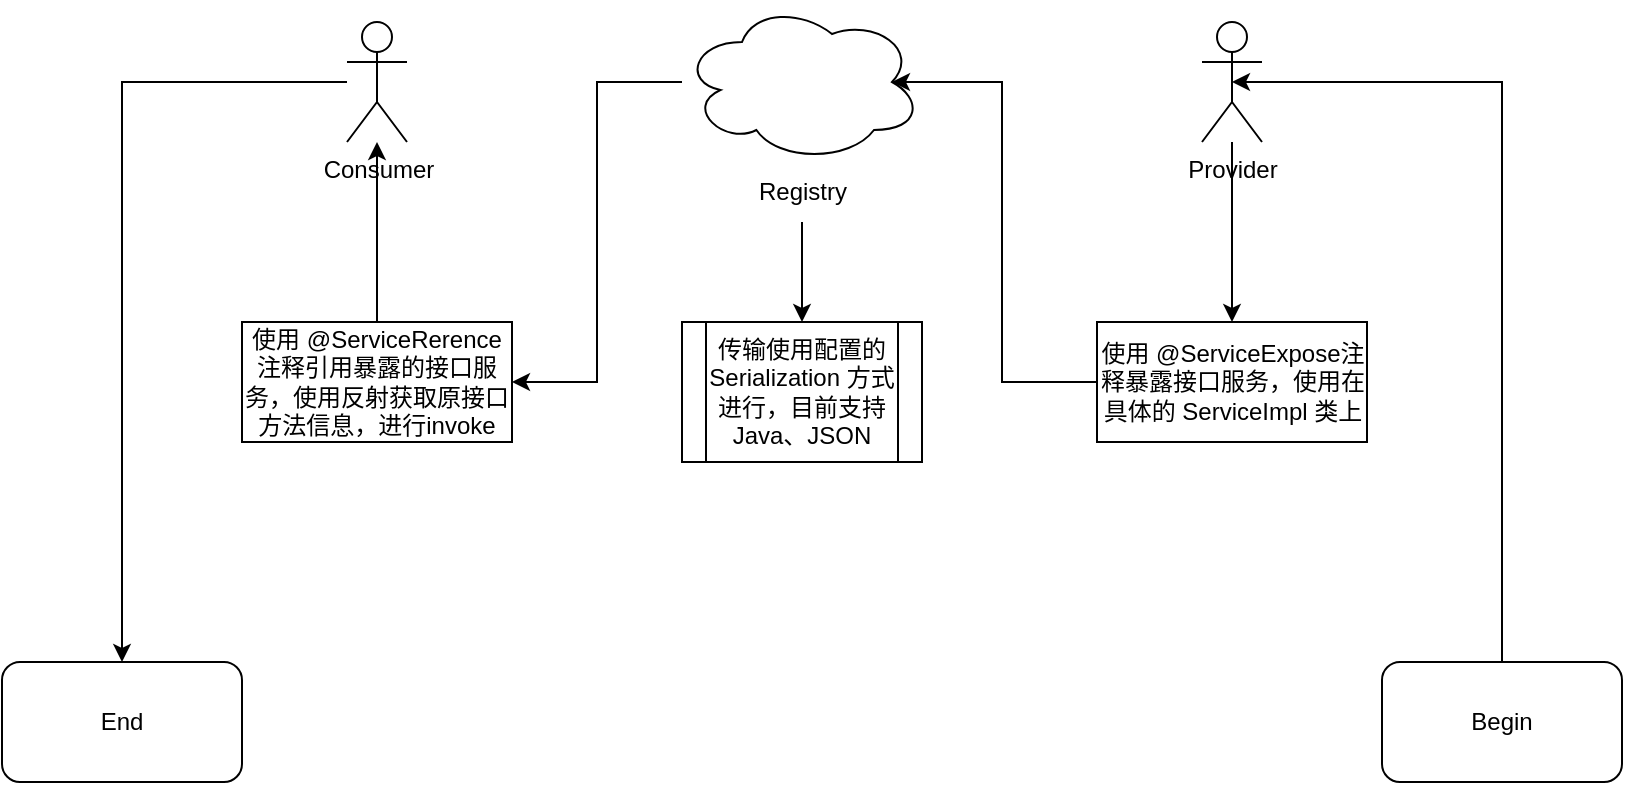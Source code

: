 <mxfile version="20.8.13" type="github">
  <diagram name="第 1 页" id="ZGrsLild34XGjyzpiQED">
    <mxGraphModel dx="977" dy="539" grid="1" gridSize="10" guides="1" tooltips="1" connect="1" arrows="1" fold="1" page="1" pageScale="1" pageWidth="827" pageHeight="1169" math="0" shadow="0">
      <root>
        <mxCell id="0" />
        <mxCell id="1" parent="0" />
        <mxCell id="dsp0Wt7UqSHANniwiMfy-16" style="edgeStyle=orthogonalEdgeStyle;rounded=0;orthogonalLoop=1;jettySize=auto;html=1;entryX=0.5;entryY=0.5;entryDx=0;entryDy=0;entryPerimeter=0;" edge="1" parent="1" source="dsp0Wt7UqSHANniwiMfy-1" target="dsp0Wt7UqSHANniwiMfy-6">
          <mxGeometry relative="1" as="geometry">
            <Array as="points">
              <mxPoint x="750" y="50" />
            </Array>
          </mxGeometry>
        </mxCell>
        <mxCell id="dsp0Wt7UqSHANniwiMfy-1" value="Begin" style="rounded=1;whiteSpace=wrap;html=1;" vertex="1" parent="1">
          <mxGeometry x="690" y="340" width="120" height="60" as="geometry" />
        </mxCell>
        <mxCell id="dsp0Wt7UqSHANniwiMfy-19" style="edgeStyle=orthogonalEdgeStyle;rounded=0;orthogonalLoop=1;jettySize=auto;html=1;entryX=0.875;entryY=0.5;entryDx=0;entryDy=0;entryPerimeter=0;" edge="1" parent="1" source="dsp0Wt7UqSHANniwiMfy-2" target="dsp0Wt7UqSHANniwiMfy-13">
          <mxGeometry relative="1" as="geometry">
            <Array as="points">
              <mxPoint x="500" y="200" />
              <mxPoint x="500" y="50" />
            </Array>
          </mxGeometry>
        </mxCell>
        <mxCell id="dsp0Wt7UqSHANniwiMfy-2" value="使用 @ServiceExpose注释暴露接口服务，使用在具体的 ServiceImpl 类上" style="rounded=0;whiteSpace=wrap;html=1;" vertex="1" parent="1">
          <mxGeometry x="547.5" y="170" width="135" height="60" as="geometry" />
        </mxCell>
        <mxCell id="dsp0Wt7UqSHANniwiMfy-3" value="End" style="rounded=1;whiteSpace=wrap;html=1;" vertex="1" parent="1">
          <mxGeometry y="340" width="120" height="60" as="geometry" />
        </mxCell>
        <mxCell id="dsp0Wt7UqSHANniwiMfy-27" style="edgeStyle=orthogonalEdgeStyle;rounded=0;orthogonalLoop=1;jettySize=auto;html=1;" edge="1" parent="1" source="dsp0Wt7UqSHANniwiMfy-5" target="dsp0Wt7UqSHANniwiMfy-3">
          <mxGeometry relative="1" as="geometry" />
        </mxCell>
        <mxCell id="dsp0Wt7UqSHANniwiMfy-5" value="Consumer" style="shape=umlActor;verticalLabelPosition=bottom;verticalAlign=top;html=1;" vertex="1" parent="1">
          <mxGeometry x="172.5" y="20" width="30" height="60" as="geometry" />
        </mxCell>
        <mxCell id="dsp0Wt7UqSHANniwiMfy-21" style="edgeStyle=orthogonalEdgeStyle;rounded=0;orthogonalLoop=1;jettySize=auto;html=1;entryX=0.5;entryY=0;entryDx=0;entryDy=0;" edge="1" parent="1" source="dsp0Wt7UqSHANniwiMfy-6" target="dsp0Wt7UqSHANniwiMfy-2">
          <mxGeometry relative="1" as="geometry" />
        </mxCell>
        <mxCell id="dsp0Wt7UqSHANniwiMfy-6" value="Provider" style="shape=umlActor;verticalLabelPosition=bottom;verticalAlign=top;html=1;" vertex="1" parent="1">
          <mxGeometry x="600" y="20" width="30" height="60" as="geometry" />
        </mxCell>
        <mxCell id="dsp0Wt7UqSHANniwiMfy-26" style="edgeStyle=orthogonalEdgeStyle;rounded=0;orthogonalLoop=1;jettySize=auto;html=1;entryX=1;entryY=0.5;entryDx=0;entryDy=0;" edge="1" parent="1" source="dsp0Wt7UqSHANniwiMfy-13" target="dsp0Wt7UqSHANniwiMfy-22">
          <mxGeometry relative="1" as="geometry" />
        </mxCell>
        <mxCell id="dsp0Wt7UqSHANniwiMfy-13" value="" style="ellipse;shape=cloud;whiteSpace=wrap;html=1;" vertex="1" parent="1">
          <mxGeometry x="340" y="10" width="120" height="80" as="geometry" />
        </mxCell>
        <mxCell id="dsp0Wt7UqSHANniwiMfy-20" style="edgeStyle=orthogonalEdgeStyle;rounded=0;orthogonalLoop=1;jettySize=auto;html=1;entryX=0.5;entryY=1;entryDx=0;entryDy=0;" edge="1" parent="1" source="dsp0Wt7UqSHANniwiMfy-14">
          <mxGeometry relative="1" as="geometry">
            <mxPoint x="400" y="170" as="targetPoint" />
          </mxGeometry>
        </mxCell>
        <mxCell id="dsp0Wt7UqSHANniwiMfy-14" value="Registry" style="text;html=1;align=center;verticalAlign=middle;resizable=0;points=[];autosize=1;strokeColor=none;fillColor=none;" vertex="1" parent="1">
          <mxGeometry x="365" y="90" width="70" height="30" as="geometry" />
        </mxCell>
        <mxCell id="dsp0Wt7UqSHANniwiMfy-29" style="edgeStyle=orthogonalEdgeStyle;rounded=0;orthogonalLoop=1;jettySize=auto;html=1;" edge="1" parent="1" source="dsp0Wt7UqSHANniwiMfy-22" target="dsp0Wt7UqSHANniwiMfy-5">
          <mxGeometry relative="1" as="geometry" />
        </mxCell>
        <mxCell id="dsp0Wt7UqSHANniwiMfy-22" value="使用 @ServiceRerence注释引用暴露的接口服务，使用反射获取原接口方法信息，进行invoke" style="rounded=0;whiteSpace=wrap;html=1;" vertex="1" parent="1">
          <mxGeometry x="120" y="170" width="135" height="60" as="geometry" />
        </mxCell>
        <mxCell id="dsp0Wt7UqSHANniwiMfy-28" value="传输使用配置的 Serialization 方式进行，目前支持 Java、JSON" style="shape=process;whiteSpace=wrap;html=1;backgroundOutline=1;" vertex="1" parent="1">
          <mxGeometry x="340" y="170" width="120" height="70" as="geometry" />
        </mxCell>
      </root>
    </mxGraphModel>
  </diagram>
</mxfile>
